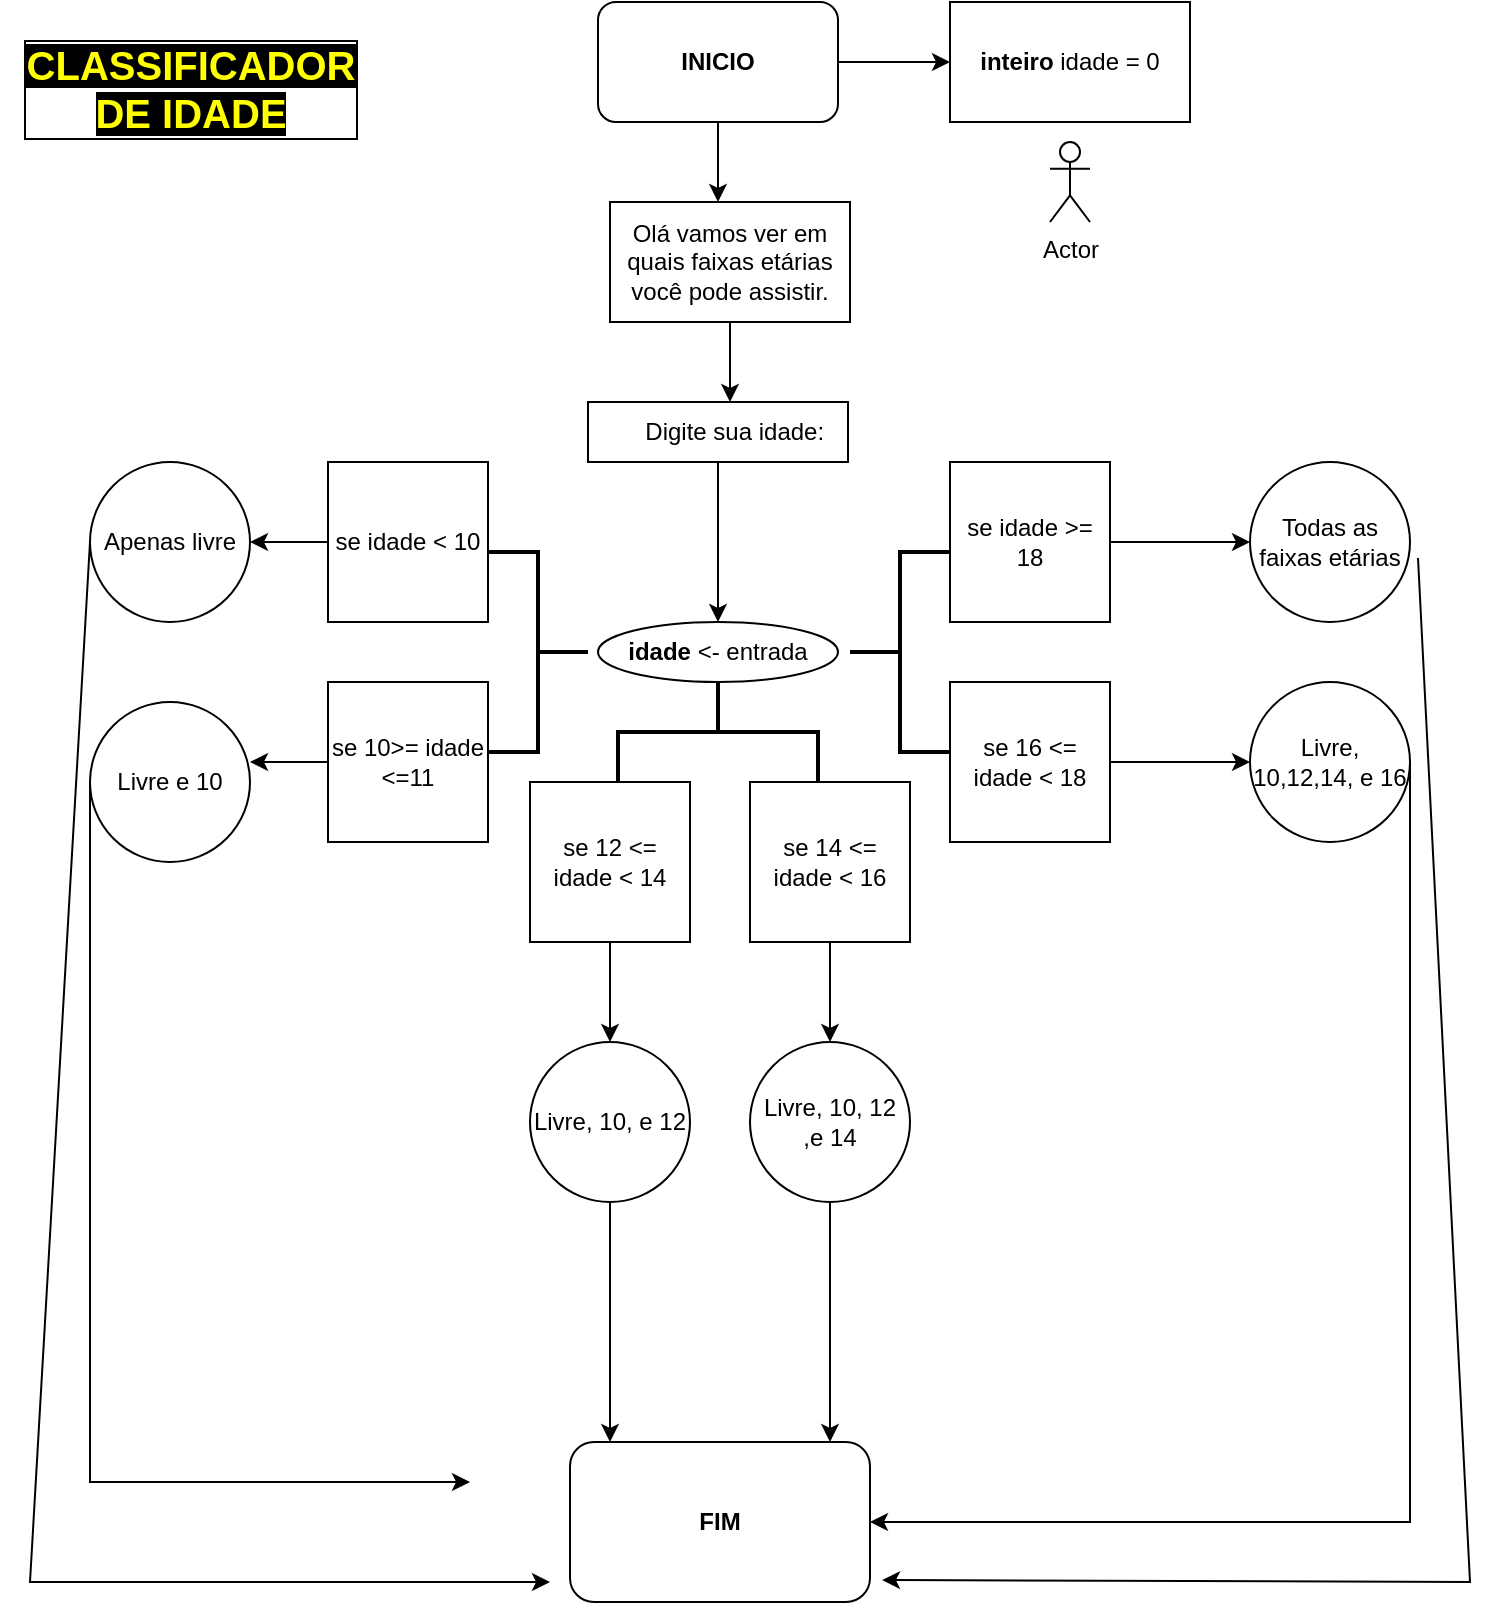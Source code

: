 <mxfile version="24.4.4" type="github">
  <diagram name="Página-1" id="FyCHS7iVshFQ3Jjo8vUH">
    <mxGraphModel dx="880" dy="468" grid="1" gridSize="10" guides="1" tooltips="1" connect="1" arrows="1" fold="1" page="1" pageScale="1" pageWidth="827" pageHeight="1169" math="0" shadow="0">
      <root>
        <mxCell id="0" />
        <mxCell id="1" parent="0" />
        <mxCell id="JOuNgU4zwRvogm-ovXoS-2" style="edgeStyle=orthogonalEdgeStyle;rounded=0;orthogonalLoop=1;jettySize=auto;html=1;" edge="1" parent="1" source="JOuNgU4zwRvogm-ovXoS-1">
          <mxGeometry relative="1" as="geometry">
            <mxPoint x="414" y="100" as="targetPoint" />
          </mxGeometry>
        </mxCell>
        <mxCell id="JOuNgU4zwRvogm-ovXoS-3" style="edgeStyle=orthogonalEdgeStyle;rounded=0;orthogonalLoop=1;jettySize=auto;html=1;" edge="1" parent="1" source="JOuNgU4zwRvogm-ovXoS-1">
          <mxGeometry relative="1" as="geometry">
            <mxPoint x="530" y="30" as="targetPoint" />
          </mxGeometry>
        </mxCell>
        <mxCell id="JOuNgU4zwRvogm-ovXoS-1" value="&lt;b&gt;INICIO&lt;/b&gt;" style="rounded=1;whiteSpace=wrap;html=1;" vertex="1" parent="1">
          <mxGeometry x="354" width="120" height="60" as="geometry" />
        </mxCell>
        <mxCell id="JOuNgU4zwRvogm-ovXoS-4" value="&lt;b&gt;inteiro &lt;/b&gt;idade = 0" style="rounded=0;whiteSpace=wrap;html=1;" vertex="1" parent="1">
          <mxGeometry x="530" width="120" height="60" as="geometry" />
        </mxCell>
        <mxCell id="JOuNgU4zwRvogm-ovXoS-6" style="edgeStyle=orthogonalEdgeStyle;rounded=0;orthogonalLoop=1;jettySize=auto;html=1;" edge="1" parent="1" source="JOuNgU4zwRvogm-ovXoS-5">
          <mxGeometry relative="1" as="geometry">
            <mxPoint x="420" y="200" as="targetPoint" />
          </mxGeometry>
        </mxCell>
        <mxCell id="JOuNgU4zwRvogm-ovXoS-5" value="Olá vamos ver em quais faixas etárias você pode assistir." style="rounded=0;whiteSpace=wrap;html=1;" vertex="1" parent="1">
          <mxGeometry x="360" y="100" width="120" height="60" as="geometry" />
        </mxCell>
        <mxCell id="JOuNgU4zwRvogm-ovXoS-18" style="edgeStyle=orthogonalEdgeStyle;rounded=0;orthogonalLoop=1;jettySize=auto;html=1;entryX=0.5;entryY=0;entryDx=0;entryDy=0;" edge="1" parent="1" source="JOuNgU4zwRvogm-ovXoS-7" target="JOuNgU4zwRvogm-ovXoS-9">
          <mxGeometry relative="1" as="geometry" />
        </mxCell>
        <mxCell id="JOuNgU4zwRvogm-ovXoS-7" value="&lt;span style=&quot;white-space: pre;&quot;&gt;&#x9;&lt;/span&gt;Digite sua idade:" style="rounded=0;whiteSpace=wrap;html=1;align=left;" vertex="1" parent="1">
          <mxGeometry x="349" y="200" width="130" height="30" as="geometry" />
        </mxCell>
        <mxCell id="JOuNgU4zwRvogm-ovXoS-9" value="&lt;b&gt;idade &lt;/b&gt;&amp;lt;- entrada" style="ellipse;whiteSpace=wrap;html=1;" vertex="1" parent="1">
          <mxGeometry x="354" y="310" width="120" height="30" as="geometry" />
        </mxCell>
        <mxCell id="JOuNgU4zwRvogm-ovXoS-11" value="" style="ellipse;whiteSpace=wrap;html=1;align=center;aspect=fixed;fillColor=none;strokeColor=none;resizable=0;perimeter=centerPerimeter;rotatable=0;allowArrows=0;points=[];outlineConnect=1;" vertex="1" parent="1">
          <mxGeometry x="400" y="340" width="10" height="10" as="geometry" />
        </mxCell>
        <mxCell id="JOuNgU4zwRvogm-ovXoS-12" value="Actor" style="shape=umlActor;verticalLabelPosition=bottom;verticalAlign=top;html=1;" vertex="1" parent="1">
          <mxGeometry x="580" y="70" width="20" height="40" as="geometry" />
        </mxCell>
        <mxCell id="JOuNgU4zwRvogm-ovXoS-15" value="" style="strokeWidth=2;html=1;shape=mxgraph.flowchart.annotation_2;align=left;labelPosition=right;pointerEvents=1;" vertex="1" parent="1">
          <mxGeometry x="480" y="275" width="50" height="100" as="geometry" />
        </mxCell>
        <mxCell id="JOuNgU4zwRvogm-ovXoS-19" value="" style="strokeWidth=2;html=1;shape=mxgraph.flowchart.annotation_2;align=left;labelPosition=right;pointerEvents=1;direction=south;" vertex="1" parent="1">
          <mxGeometry x="364" y="340" width="100" height="50" as="geometry" />
        </mxCell>
        <mxCell id="JOuNgU4zwRvogm-ovXoS-20" value="" style="strokeWidth=2;html=1;shape=mxgraph.flowchart.annotation_2;align=left;labelPosition=right;pointerEvents=1;direction=west;" vertex="1" parent="1">
          <mxGeometry x="299" y="275" width="50" height="100" as="geometry" />
        </mxCell>
        <mxCell id="JOuNgU4zwRvogm-ovXoS-38" style="edgeStyle=orthogonalEdgeStyle;rounded=0;orthogonalLoop=1;jettySize=auto;html=1;" edge="1" parent="1" source="JOuNgU4zwRvogm-ovXoS-32">
          <mxGeometry relative="1" as="geometry">
            <mxPoint x="180" y="270" as="targetPoint" />
          </mxGeometry>
        </mxCell>
        <mxCell id="JOuNgU4zwRvogm-ovXoS-32" value="se idade &amp;lt; 10" style="whiteSpace=wrap;html=1;aspect=fixed;" vertex="1" parent="1">
          <mxGeometry x="219" y="230" width="80" height="80" as="geometry" />
        </mxCell>
        <mxCell id="JOuNgU4zwRvogm-ovXoS-40" style="edgeStyle=orthogonalEdgeStyle;rounded=0;orthogonalLoop=1;jettySize=auto;html=1;" edge="1" parent="1" source="JOuNgU4zwRvogm-ovXoS-33">
          <mxGeometry relative="1" as="geometry">
            <mxPoint x="180" y="380" as="targetPoint" />
          </mxGeometry>
        </mxCell>
        <mxCell id="JOuNgU4zwRvogm-ovXoS-33" value="se 10&amp;gt;= idade &amp;lt;=11" style="whiteSpace=wrap;html=1;aspect=fixed;" vertex="1" parent="1">
          <mxGeometry x="219" y="340" width="80" height="80" as="geometry" />
        </mxCell>
        <mxCell id="JOuNgU4zwRvogm-ovXoS-42" style="edgeStyle=orthogonalEdgeStyle;rounded=0;orthogonalLoop=1;jettySize=auto;html=1;" edge="1" parent="1" source="JOuNgU4zwRvogm-ovXoS-34">
          <mxGeometry relative="1" as="geometry">
            <mxPoint x="360" y="520" as="targetPoint" />
          </mxGeometry>
        </mxCell>
        <mxCell id="JOuNgU4zwRvogm-ovXoS-34" value="se 12 &amp;lt;= idade &amp;lt; 14" style="whiteSpace=wrap;html=1;aspect=fixed;" vertex="1" parent="1">
          <mxGeometry x="320" y="390" width="80" height="80" as="geometry" />
        </mxCell>
        <mxCell id="JOuNgU4zwRvogm-ovXoS-43" style="edgeStyle=orthogonalEdgeStyle;rounded=0;orthogonalLoop=1;jettySize=auto;html=1;" edge="1" parent="1" source="JOuNgU4zwRvogm-ovXoS-35">
          <mxGeometry relative="1" as="geometry">
            <mxPoint x="470" y="520" as="targetPoint" />
          </mxGeometry>
        </mxCell>
        <mxCell id="JOuNgU4zwRvogm-ovXoS-35" value="se 14 &amp;lt;= idade &amp;lt; 16" style="whiteSpace=wrap;html=1;aspect=fixed;" vertex="1" parent="1">
          <mxGeometry x="430" y="390" width="80" height="80" as="geometry" />
        </mxCell>
        <mxCell id="JOuNgU4zwRvogm-ovXoS-46" style="edgeStyle=orthogonalEdgeStyle;rounded=0;orthogonalLoop=1;jettySize=auto;html=1;" edge="1" parent="1" source="JOuNgU4zwRvogm-ovXoS-36">
          <mxGeometry relative="1" as="geometry">
            <mxPoint x="680" y="380" as="targetPoint" />
          </mxGeometry>
        </mxCell>
        <mxCell id="JOuNgU4zwRvogm-ovXoS-36" value="se 16 &amp;lt;= idade &amp;lt; 18" style="whiteSpace=wrap;html=1;aspect=fixed;" vertex="1" parent="1">
          <mxGeometry x="530" y="340" width="80" height="80" as="geometry" />
        </mxCell>
        <mxCell id="JOuNgU4zwRvogm-ovXoS-47" style="edgeStyle=orthogonalEdgeStyle;rounded=0;orthogonalLoop=1;jettySize=auto;html=1;" edge="1" parent="1" source="JOuNgU4zwRvogm-ovXoS-37">
          <mxGeometry relative="1" as="geometry">
            <mxPoint x="680" y="270" as="targetPoint" />
          </mxGeometry>
        </mxCell>
        <mxCell id="JOuNgU4zwRvogm-ovXoS-37" value="se idade &amp;gt;= 18" style="whiteSpace=wrap;html=1;aspect=fixed;" vertex="1" parent="1">
          <mxGeometry x="530" y="230" width="80" height="80" as="geometry" />
        </mxCell>
        <mxCell id="JOuNgU4zwRvogm-ovXoS-39" value="Apenas livre" style="ellipse;whiteSpace=wrap;html=1;aspect=fixed;" vertex="1" parent="1">
          <mxGeometry x="100" y="230" width="80" height="80" as="geometry" />
        </mxCell>
        <mxCell id="JOuNgU4zwRvogm-ovXoS-41" value="Livre e 10" style="ellipse;whiteSpace=wrap;html=1;aspect=fixed;" vertex="1" parent="1">
          <mxGeometry x="100" y="350" width="80" height="80" as="geometry" />
        </mxCell>
        <mxCell id="JOuNgU4zwRvogm-ovXoS-44" value="Livre, 10, e 12" style="ellipse;whiteSpace=wrap;html=1;aspect=fixed;" vertex="1" parent="1">
          <mxGeometry x="320" y="520" width="80" height="80" as="geometry" />
        </mxCell>
        <mxCell id="JOuNgU4zwRvogm-ovXoS-45" value="Livre, 10, 12 ,e 14" style="ellipse;whiteSpace=wrap;html=1;aspect=fixed;" vertex="1" parent="1">
          <mxGeometry x="430" y="520" width="80" height="80" as="geometry" />
        </mxCell>
        <mxCell id="JOuNgU4zwRvogm-ovXoS-48" value="Todas as faixas etárias" style="ellipse;whiteSpace=wrap;html=1;aspect=fixed;" vertex="1" parent="1">
          <mxGeometry x="680" y="230" width="80" height="80" as="geometry" />
        </mxCell>
        <mxCell id="JOuNgU4zwRvogm-ovXoS-49" value="Livre, 10,12,14, e 16" style="ellipse;whiteSpace=wrap;html=1;aspect=fixed;" vertex="1" parent="1">
          <mxGeometry x="680" y="340" width="80" height="80" as="geometry" />
        </mxCell>
        <mxCell id="JOuNgU4zwRvogm-ovXoS-50" value="" style="endArrow=classic;html=1;rounded=0;exitX=0;exitY=0.5;exitDx=0;exitDy=0;" edge="1" parent="1" source="JOuNgU4zwRvogm-ovXoS-39">
          <mxGeometry width="50" height="50" relative="1" as="geometry">
            <mxPoint x="390" y="470" as="sourcePoint" />
            <mxPoint x="330" y="790" as="targetPoint" />
            <Array as="points">
              <mxPoint x="70" y="790" />
            </Array>
          </mxGeometry>
        </mxCell>
        <mxCell id="JOuNgU4zwRvogm-ovXoS-51" value="" style="endArrow=classic;html=1;rounded=0;exitX=0;exitY=0.5;exitDx=0;exitDy=0;" edge="1" parent="1" source="JOuNgU4zwRvogm-ovXoS-41">
          <mxGeometry width="50" height="50" relative="1" as="geometry">
            <mxPoint x="390" y="610" as="sourcePoint" />
            <mxPoint x="290" y="740" as="targetPoint" />
            <Array as="points">
              <mxPoint x="100" y="740" />
            </Array>
          </mxGeometry>
        </mxCell>
        <mxCell id="JOuNgU4zwRvogm-ovXoS-52" value="" style="endArrow=classic;html=1;rounded=0;exitX=0.5;exitY=1;exitDx=0;exitDy=0;" edge="1" parent="1" source="JOuNgU4zwRvogm-ovXoS-44">
          <mxGeometry width="50" height="50" relative="1" as="geometry">
            <mxPoint x="390" y="610" as="sourcePoint" />
            <mxPoint x="360" y="720" as="targetPoint" />
          </mxGeometry>
        </mxCell>
        <mxCell id="JOuNgU4zwRvogm-ovXoS-53" value="" style="endArrow=classic;html=1;rounded=0;exitX=0.5;exitY=1;exitDx=0;exitDy=0;" edge="1" parent="1" source="JOuNgU4zwRvogm-ovXoS-45">
          <mxGeometry width="50" height="50" relative="1" as="geometry">
            <mxPoint x="390" y="610" as="sourcePoint" />
            <mxPoint x="470" y="720" as="targetPoint" />
          </mxGeometry>
        </mxCell>
        <mxCell id="JOuNgU4zwRvogm-ovXoS-54" value="" style="endArrow=classic;html=1;rounded=0;exitX=1.05;exitY=0.6;exitDx=0;exitDy=0;exitPerimeter=0;entryX=1.04;entryY=0.863;entryDx=0;entryDy=0;entryPerimeter=0;" edge="1" parent="1" source="JOuNgU4zwRvogm-ovXoS-48" target="JOuNgU4zwRvogm-ovXoS-57">
          <mxGeometry width="50" height="50" relative="1" as="geometry">
            <mxPoint x="390" y="610" as="sourcePoint" />
            <mxPoint x="480" y="780" as="targetPoint" />
            <Array as="points">
              <mxPoint x="790" y="790" />
            </Array>
          </mxGeometry>
        </mxCell>
        <mxCell id="JOuNgU4zwRvogm-ovXoS-55" value="" style="endArrow=classic;html=1;rounded=0;exitX=1;exitY=0.5;exitDx=0;exitDy=0;entryX=1;entryY=0.5;entryDx=0;entryDy=0;" edge="1" parent="1" source="JOuNgU4zwRvogm-ovXoS-49" target="JOuNgU4zwRvogm-ovXoS-57">
          <mxGeometry width="50" height="50" relative="1" as="geometry">
            <mxPoint x="390" y="380" as="sourcePoint" />
            <mxPoint x="480" y="760" as="targetPoint" />
            <Array as="points">
              <mxPoint x="760" y="760" />
            </Array>
          </mxGeometry>
        </mxCell>
        <mxCell id="JOuNgU4zwRvogm-ovXoS-57" value="&lt;b&gt;FIM&lt;/b&gt;" style="rounded=1;whiteSpace=wrap;html=1;" vertex="1" parent="1">
          <mxGeometry x="340" y="720" width="150" height="80" as="geometry" />
        </mxCell>
        <mxCell id="JOuNgU4zwRvogm-ovXoS-58" value="&lt;b style=&quot;font-size: 20px;&quot;&gt;&lt;font style=&quot;font-size: 20px; background-color: rgb(0, 0, 0);&quot;&gt;CLASSIFICADOR&lt;/font&gt;&lt;/b&gt;&lt;div style=&quot;font-size: 20px;&quot;&gt;&lt;b style=&quot;&quot;&gt;&lt;font style=&quot;font-size: 20px; background-color: rgb(0, 0, 0);&quot;&gt;DE IDADE&lt;/font&gt;&lt;/b&gt;&lt;/div&gt;" style="text;html=1;align=center;verticalAlign=middle;resizable=0;points=[];autosize=1;strokeColor=none;fillColor=none;labelBorderColor=default;fontColor=#FFFF00;" vertex="1" parent="1">
          <mxGeometry x="55" y="13" width="190" height="60" as="geometry" />
        </mxCell>
      </root>
    </mxGraphModel>
  </diagram>
</mxfile>
